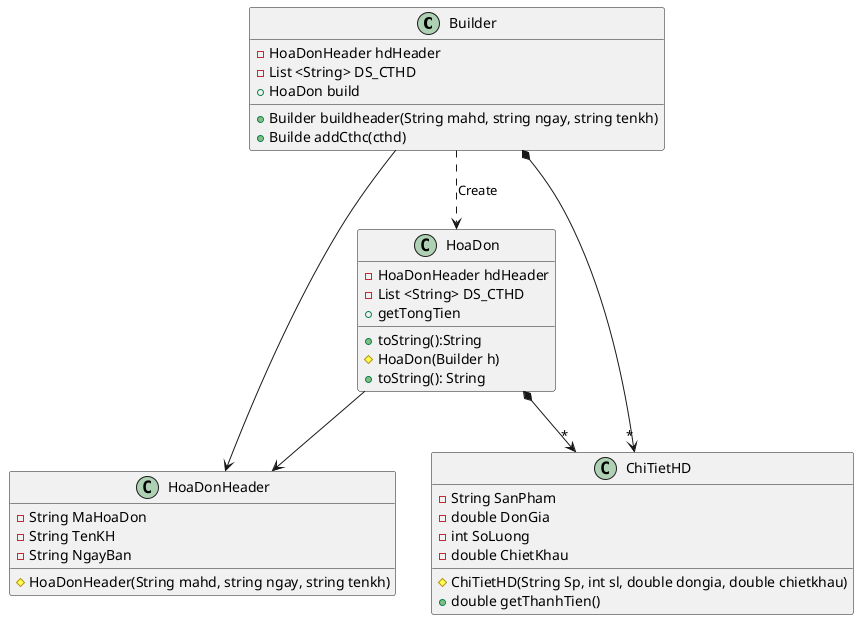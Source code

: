 @startuml
'https://plantuml.com/sequence-diagram

class Builder{
    - HoaDonHeader hdHeader
    - List <String> DS_CTHD
    + Builder buildheader(String mahd, string ngay, string tenkh)
    + Builde addCthc(cthd)
    + HoaDon build
}

class HoaDon{
    - HoaDonHeader hdHeader
    - List <String> DS_CTHD
    + toString():String
    # HoaDon(Builder h)
    +getTongTien
    +toString(): String
}

class HoaDonHeader{
    - String MaHoaDon
    - String TenKH
    - String NgayBan
    # HoaDonHeader(String mahd, string ngay, string tenkh)
}

class ChiTietHD{
    - String SanPham
    - double DonGia
    - int SoLuong
    - double ChietKhau
    #ChiTietHD(String Sp, int sl, double dongia, double chietkhau)
    +double getThanhTien()

}

Builder ..> HoaDon: Create
HoaDon --> HoaDonHeader
HoaDon *--> "*" ChiTietHD
Builder --> HoaDonHeader
Builder *--> "*" ChiTietHD

@enduml